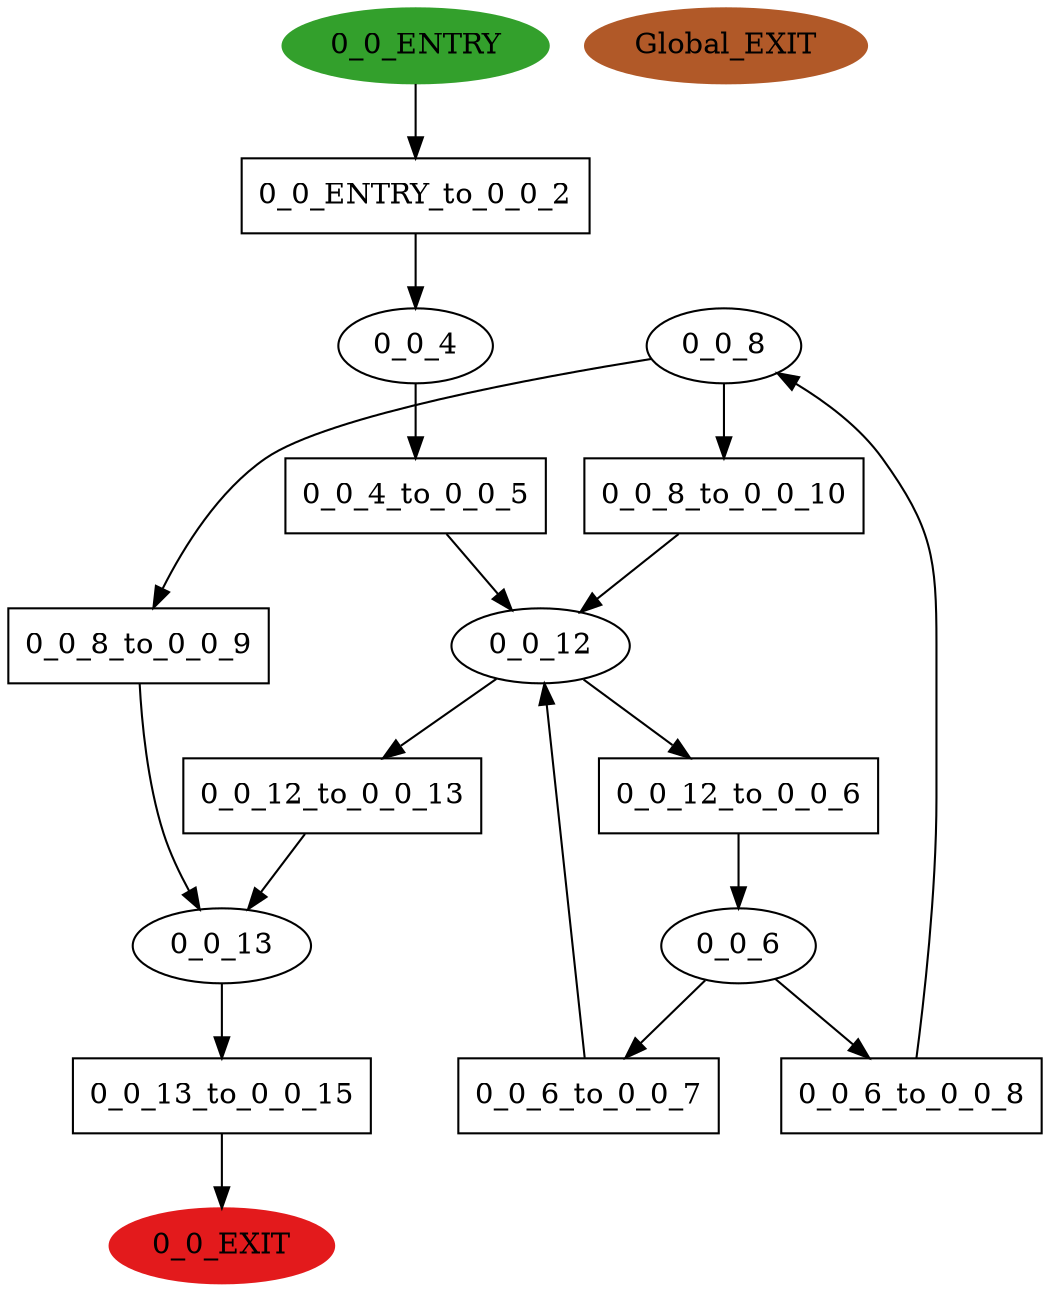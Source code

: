 digraph model { 
compound=true; 
node  [style="filled", colorscheme="paired12"];  "0_0_8" [shape=ellipse, style=""];
  "0_0_6" [shape=ellipse, style=""];
  "0_0_13" [shape=ellipse, style=""];
  "0_0_4" [shape=ellipse, style=""];
  "0_0_EXIT" [shape=ellipse, color=6, style=filled];
  "0_0_12" [shape=ellipse, style=""];
  "Global_EXIT" [shape=ellipse, color=12, style=filled];
  "0_0_ENTRY" [shape=ellipse, color=4, style=filled];
  "0_0_12_to_0_0_6" [shape=box, style=""];
  "0_0_12_to_0_0_6" [label="0_0_12_to_0_0_6\n"];
  "0_0_4_to_0_0_5" [shape=box, style=""];
  "0_0_4_to_0_0_5" [label="0_0_4_to_0_0_5\n"];
  "0_0_8_to_0_0_9" [shape=box, style=""];
  "0_0_8_to_0_0_9" [label="0_0_8_to_0_0_9\n"];
  "0_0_6_to_0_0_7" [shape=box, style=""];
  "0_0_6_to_0_0_7" [label="0_0_6_to_0_0_7\n"];
  "0_0_6_to_0_0_8" [shape=box, style=""];
  "0_0_6_to_0_0_8" [label="0_0_6_to_0_0_8\n"];
  "0_0_ENTRY_to_0_0_2" [shape=box, style=""];
  "0_0_ENTRY_to_0_0_2" [label="0_0_ENTRY_to_0_0_2\n"];
  "0_0_13_to_0_0_15" [shape=box, style=""];
  "0_0_13_to_0_0_15" [label="0_0_13_to_0_0_15\n"];
  "0_0_8_to_0_0_10" [shape=box, style=""];
  "0_0_8_to_0_0_10" [label="0_0_8_to_0_0_10\n"];
  "0_0_12_to_0_0_13" [shape=box, style=""];
  "0_0_12_to_0_0_13" [label="0_0_12_to_0_0_13\n"];
  "0_0_8_to_0_0_9" -> "0_0_13" [label="", arrowhead="normal"];
  "0_0_12_to_0_0_13" -> "0_0_13" [label="", arrowhead="normal"];
  "0_0_8" -> "0_0_8_to_0_0_9" [label="", arrowhead="normal"];
  "0_0_6" -> "0_0_6_to_0_0_7" [label="", arrowhead="normal"];
  "0_0_12" -> "0_0_12_to_0_0_6" [label="", arrowhead="normal"];
  "0_0_ENTRY" -> "0_0_ENTRY_to_0_0_2" [label="", arrowhead="normal"];
  "0_0_6" -> "0_0_6_to_0_0_8" [label="", arrowhead="normal"];
  "0_0_13_to_0_0_15" -> "0_0_EXIT" [label="", arrowhead="normal"];
  "0_0_8_to_0_0_10" -> "0_0_12" [label="", arrowhead="normal"];
  "0_0_8" -> "0_0_8_to_0_0_10" [label="", arrowhead="normal"];
  "0_0_13" -> "0_0_13_to_0_0_15" [label="", arrowhead="normal"];
  "0_0_12_to_0_0_6" -> "0_0_6" [label="", arrowhead="normal"];
  "0_0_4" -> "0_0_4_to_0_0_5" [label="", arrowhead="normal"];
  "0_0_12" -> "0_0_12_to_0_0_13" [label="", arrowhead="normal"];
  "0_0_6_to_0_0_7" -> "0_0_12" [label="", arrowhead="normal"];
  "0_0_6_to_0_0_8" -> "0_0_8" [label="", arrowhead="normal"];
  "0_0_4_to_0_0_5" -> "0_0_12" [label="", arrowhead="normal"];
  "0_0_ENTRY_to_0_0_2" -> "0_0_4" [label="", arrowhead="normal"];
}
